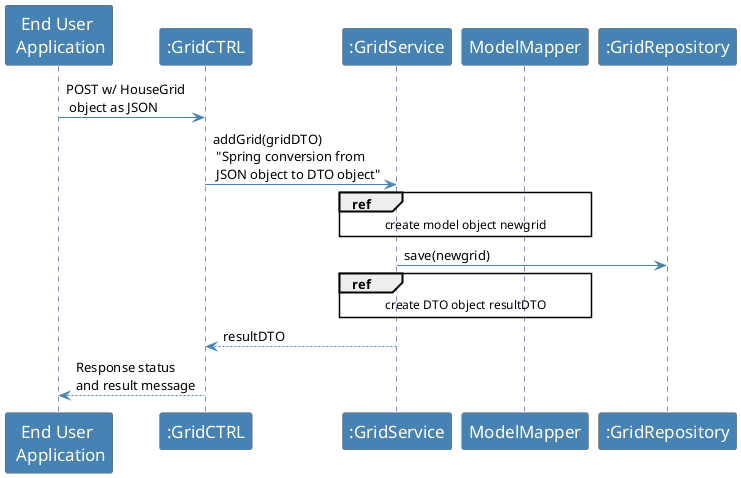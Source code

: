 @startuml

skinparam sequence {
	ArrowColor SteelBlue
	ActorBorderColor Dimgray
	LifeLineBorderColor MidnightBlue
	LifeLineBackgroundColor #A9DCDF

	ParticipantBorderColor Dimgray
	ParticipantBackgroundColor SteelBlue
	ParticipantFontName Calibri Bold
	ParticipantFontSize 17
	ParticipantFontColor Ivory

	ActorBackgroundColor SteelBlue
	ActorFontColor MidnightBlue
	ActorFontSize 17
	ActorFontName Aapex

}

skinparam note {
BorderColor SteelBlue
}

"End User \n Application" -> ":GridCTRL": POST w/ HouseGrid \n object as JSON

":GridCTRL" -> ":GridService" : addGrid(gridDTO) \n "Spring conversion from \n JSON object to DTO object"

ref over ":GridService","ModelMapper": create model object newgrid

":GridService" -> ":GridRepository" : save(newgrid)

ref over ":GridService","ModelMapper": create DTO object resultDTO

":GridService" --> ":GridCTRL" : resultDTO

":GridCTRL" --> "End User \n Application" : Response status \nand result message
@enduml